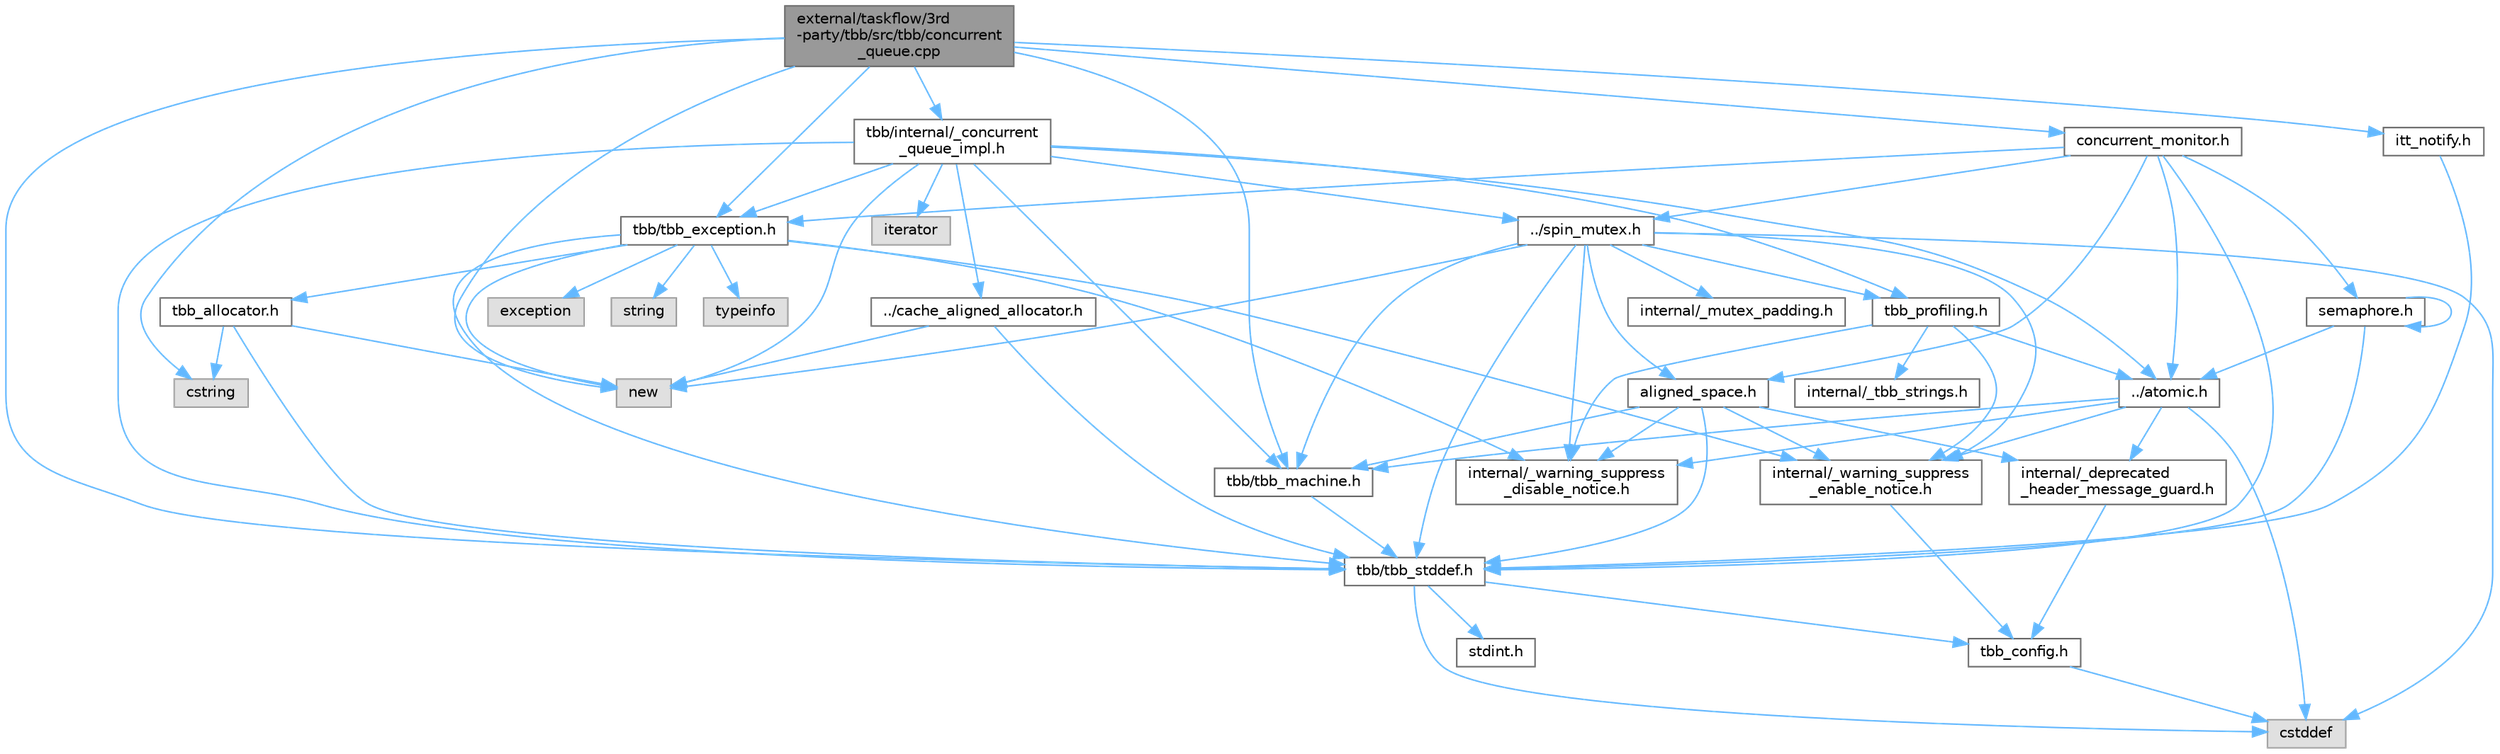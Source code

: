 digraph "external/taskflow/3rd-party/tbb/src/tbb/concurrent_queue.cpp"
{
 // LATEX_PDF_SIZE
  bgcolor="transparent";
  edge [fontname=Helvetica,fontsize=10,labelfontname=Helvetica,labelfontsize=10];
  node [fontname=Helvetica,fontsize=10,shape=box,height=0.2,width=0.4];
  Node1 [id="Node000001",label="external/taskflow/3rd\l-party/tbb/src/tbb/concurrent\l_queue.cpp",height=0.2,width=0.4,color="gray40", fillcolor="grey60", style="filled", fontcolor="black",tooltip=" "];
  Node1 -> Node2 [id="edge71_Node000001_Node000002",color="steelblue1",style="solid",tooltip=" "];
  Node2 [id="Node000002",label="tbb/tbb_stddef.h",height=0.2,width=0.4,color="grey40", fillcolor="white", style="filled",URL="$tbb__stddef_8h.html",tooltip=" "];
  Node2 -> Node3 [id="edge72_Node000002_Node000003",color="steelblue1",style="solid",tooltip=" "];
  Node3 [id="Node000003",label="tbb_config.h",height=0.2,width=0.4,color="grey40", fillcolor="white", style="filled",URL="$tbb__config_8h.html",tooltip=" "];
  Node3 -> Node4 [id="edge73_Node000003_Node000004",color="steelblue1",style="solid",tooltip=" "];
  Node4 [id="Node000004",label="cstddef",height=0.2,width=0.4,color="grey60", fillcolor="#E0E0E0", style="filled",tooltip=" "];
  Node2 -> Node4 [id="edge74_Node000002_Node000004",color="steelblue1",style="solid",tooltip=" "];
  Node2 -> Node5 [id="edge75_Node000002_Node000005",color="steelblue1",style="solid",tooltip=" "];
  Node5 [id="Node000005",label="stdint.h",height=0.2,width=0.4,color="grey40", fillcolor="white", style="filled",URL="$stdint_8h.html",tooltip=" "];
  Node1 -> Node6 [id="edge76_Node000001_Node000006",color="steelblue1",style="solid",tooltip=" "];
  Node6 [id="Node000006",label="tbb/tbb_machine.h",height=0.2,width=0.4,color="grey40", fillcolor="white", style="filled",URL="$tbb__machine_8h.html",tooltip=" "];
  Node6 -> Node2 [id="edge77_Node000006_Node000002",color="steelblue1",style="solid",tooltip=" "];
  Node1 -> Node7 [id="edge78_Node000001_Node000007",color="steelblue1",style="solid",tooltip=" "];
  Node7 [id="Node000007",label="tbb/tbb_exception.h",height=0.2,width=0.4,color="grey40", fillcolor="white", style="filled",URL="$tbb__exception_8h.html",tooltip=" "];
  Node7 -> Node8 [id="edge79_Node000007_Node000008",color="steelblue1",style="solid",tooltip=" "];
  Node8 [id="Node000008",label="internal/_warning_suppress\l_enable_notice.h",height=0.2,width=0.4,color="grey40", fillcolor="white", style="filled",URL="$__warning__suppress__enable__notice_8h.html",tooltip=" "];
  Node8 -> Node3 [id="edge80_Node000008_Node000003",color="steelblue1",style="solid",tooltip=" "];
  Node7 -> Node2 [id="edge81_Node000007_Node000002",color="steelblue1",style="solid",tooltip=" "];
  Node7 -> Node9 [id="edge82_Node000007_Node000009",color="steelblue1",style="solid",tooltip=" "];
  Node9 [id="Node000009",label="exception",height=0.2,width=0.4,color="grey60", fillcolor="#E0E0E0", style="filled",tooltip=" "];
  Node7 -> Node10 [id="edge83_Node000007_Node000010",color="steelblue1",style="solid",tooltip=" "];
  Node10 [id="Node000010",label="new",height=0.2,width=0.4,color="grey60", fillcolor="#E0E0E0", style="filled",tooltip=" "];
  Node7 -> Node11 [id="edge84_Node000007_Node000011",color="steelblue1",style="solid",tooltip=" "];
  Node11 [id="Node000011",label="string",height=0.2,width=0.4,color="grey60", fillcolor="#E0E0E0", style="filled",tooltip=" "];
  Node7 -> Node12 [id="edge85_Node000007_Node000012",color="steelblue1",style="solid",tooltip=" "];
  Node12 [id="Node000012",label="tbb_allocator.h",height=0.2,width=0.4,color="grey40", fillcolor="white", style="filled",URL="$tbb__allocator_8h.html",tooltip=" "];
  Node12 -> Node2 [id="edge86_Node000012_Node000002",color="steelblue1",style="solid",tooltip=" "];
  Node12 -> Node10 [id="edge87_Node000012_Node000010",color="steelblue1",style="solid",tooltip=" "];
  Node12 -> Node13 [id="edge88_Node000012_Node000013",color="steelblue1",style="solid",tooltip=" "];
  Node13 [id="Node000013",label="cstring",height=0.2,width=0.4,color="grey60", fillcolor="#E0E0E0", style="filled",tooltip=" "];
  Node7 -> Node14 [id="edge89_Node000007_Node000014",color="steelblue1",style="solid",tooltip=" "];
  Node14 [id="Node000014",label="typeinfo",height=0.2,width=0.4,color="grey60", fillcolor="#E0E0E0", style="filled",tooltip=" "];
  Node7 -> Node15 [id="edge90_Node000007_Node000015",color="steelblue1",style="solid",tooltip=" "];
  Node15 [id="Node000015",label="internal/_warning_suppress\l_disable_notice.h",height=0.2,width=0.4,color="grey40", fillcolor="white", style="filled",URL="$__warning__suppress__disable__notice_8h.html",tooltip=" "];
  Node1 -> Node16 [id="edge91_Node000001_Node000016",color="steelblue1",style="solid",tooltip=" "];
  Node16 [id="Node000016",label="tbb/internal/_concurrent\l_queue_impl.h",height=0.2,width=0.4,color="grey40", fillcolor="white", style="filled",URL="$__concurrent__queue__impl_8h.html",tooltip=" "];
  Node16 -> Node2 [id="edge92_Node000016_Node000002",color="steelblue1",style="solid",tooltip=" "];
  Node16 -> Node6 [id="edge93_Node000016_Node000006",color="steelblue1",style="solid",tooltip=" "];
  Node16 -> Node17 [id="edge94_Node000016_Node000017",color="steelblue1",style="solid",tooltip=" "];
  Node17 [id="Node000017",label="../atomic.h",height=0.2,width=0.4,color="grey40", fillcolor="white", style="filled",URL="$external_2taskflow_23rd-party_2tbb_2include_2tbb_2atomic_8h.html",tooltip=" "];
  Node17 -> Node18 [id="edge95_Node000017_Node000018",color="steelblue1",style="solid",tooltip=" "];
  Node18 [id="Node000018",label="internal/_deprecated\l_header_message_guard.h",height=0.2,width=0.4,color="grey40", fillcolor="white", style="filled",URL="$__deprecated__header__message__guard_8h.html",tooltip=" "];
  Node18 -> Node3 [id="edge96_Node000018_Node000003",color="steelblue1",style="solid",tooltip=" "];
  Node17 -> Node8 [id="edge97_Node000017_Node000008",color="steelblue1",style="solid",tooltip=" "];
  Node17 -> Node4 [id="edge98_Node000017_Node000004",color="steelblue1",style="solid",tooltip=" "];
  Node17 -> Node6 [id="edge99_Node000017_Node000006",color="steelblue1",style="solid",tooltip=" "];
  Node17 -> Node15 [id="edge100_Node000017_Node000015",color="steelblue1",style="solid",tooltip=" "];
  Node16 -> Node19 [id="edge101_Node000016_Node000019",color="steelblue1",style="solid",tooltip=" "];
  Node19 [id="Node000019",label="../spin_mutex.h",height=0.2,width=0.4,color="grey40", fillcolor="white", style="filled",URL="$external_2taskflow_23rd-party_2tbb_2include_2tbb_2spin__mutex_8h.html",tooltip=" "];
  Node19 -> Node8 [id="edge102_Node000019_Node000008",color="steelblue1",style="solid",tooltip=" "];
  Node19 -> Node4 [id="edge103_Node000019_Node000004",color="steelblue1",style="solid",tooltip=" "];
  Node19 -> Node10 [id="edge104_Node000019_Node000010",color="steelblue1",style="solid",tooltip=" "];
  Node19 -> Node20 [id="edge105_Node000019_Node000020",color="steelblue1",style="solid",tooltip=" "];
  Node20 [id="Node000020",label="aligned_space.h",height=0.2,width=0.4,color="grey40", fillcolor="white", style="filled",URL="$aligned__space_8h.html",tooltip=" "];
  Node20 -> Node18 [id="edge106_Node000020_Node000018",color="steelblue1",style="solid",tooltip=" "];
  Node20 -> Node8 [id="edge107_Node000020_Node000008",color="steelblue1",style="solid",tooltip=" "];
  Node20 -> Node2 [id="edge108_Node000020_Node000002",color="steelblue1",style="solid",tooltip=" "];
  Node20 -> Node6 [id="edge109_Node000020_Node000006",color="steelblue1",style="solid",tooltip=" "];
  Node20 -> Node15 [id="edge110_Node000020_Node000015",color="steelblue1",style="solid",tooltip=" "];
  Node19 -> Node2 [id="edge111_Node000019_Node000002",color="steelblue1",style="solid",tooltip=" "];
  Node19 -> Node6 [id="edge112_Node000019_Node000006",color="steelblue1",style="solid",tooltip=" "];
  Node19 -> Node21 [id="edge113_Node000019_Node000021",color="steelblue1",style="solid",tooltip=" "];
  Node21 [id="Node000021",label="tbb_profiling.h",height=0.2,width=0.4,color="grey40", fillcolor="white", style="filled",URL="$tbb__profiling_8h.html",tooltip=" "];
  Node21 -> Node8 [id="edge114_Node000021_Node000008",color="steelblue1",style="solid",tooltip=" "];
  Node21 -> Node22 [id="edge115_Node000021_Node000022",color="steelblue1",style="solid",tooltip=" "];
  Node22 [id="Node000022",label="internal/_tbb_strings.h",height=0.2,width=0.4,color="grey40", fillcolor="white", style="filled",URL="$__tbb__strings_8h.html",tooltip=" "];
  Node21 -> Node17 [id="edge116_Node000021_Node000017",color="steelblue1",style="solid",tooltip=" "];
  Node21 -> Node15 [id="edge117_Node000021_Node000015",color="steelblue1",style="solid",tooltip=" "];
  Node19 -> Node23 [id="edge118_Node000019_Node000023",color="steelblue1",style="solid",tooltip=" "];
  Node23 [id="Node000023",label="internal/_mutex_padding.h",height=0.2,width=0.4,color="grey40", fillcolor="white", style="filled",URL="$__mutex__padding_8h.html",tooltip=" "];
  Node19 -> Node15 [id="edge119_Node000019_Node000015",color="steelblue1",style="solid",tooltip=" "];
  Node16 -> Node24 [id="edge120_Node000016_Node000024",color="steelblue1",style="solid",tooltip=" "];
  Node24 [id="Node000024",label="../cache_aligned_allocator.h",height=0.2,width=0.4,color="grey40", fillcolor="white", style="filled",URL="$cache__aligned__allocator_8h.html",tooltip=" "];
  Node24 -> Node10 [id="edge121_Node000024_Node000010",color="steelblue1",style="solid",tooltip=" "];
  Node24 -> Node2 [id="edge122_Node000024_Node000002",color="steelblue1",style="solid",tooltip=" "];
  Node16 -> Node7 [id="edge123_Node000016_Node000007",color="steelblue1",style="solid",tooltip=" "];
  Node16 -> Node21 [id="edge124_Node000016_Node000021",color="steelblue1",style="solid",tooltip=" "];
  Node16 -> Node10 [id="edge125_Node000016_Node000010",color="steelblue1",style="solid",tooltip=" "];
  Node16 -> Node25 [id="edge126_Node000016_Node000025",color="steelblue1",style="solid",tooltip=" "];
  Node25 [id="Node000025",label="iterator",height=0.2,width=0.4,color="grey60", fillcolor="#E0E0E0", style="filled",tooltip=" "];
  Node1 -> Node26 [id="edge127_Node000001_Node000026",color="steelblue1",style="solid",tooltip=" "];
  Node26 [id="Node000026",label="concurrent_monitor.h",height=0.2,width=0.4,color="grey40", fillcolor="white", style="filled",URL="$concurrent__monitor_8h.html",tooltip=" "];
  Node26 -> Node2 [id="edge128_Node000026_Node000002",color="steelblue1",style="solid",tooltip=" "];
  Node26 -> Node17 [id="edge129_Node000026_Node000017",color="steelblue1",style="solid",tooltip=" "];
  Node26 -> Node19 [id="edge130_Node000026_Node000019",color="steelblue1",style="solid",tooltip=" "];
  Node26 -> Node7 [id="edge131_Node000026_Node000007",color="steelblue1",style="solid",tooltip=" "];
  Node26 -> Node20 [id="edge132_Node000026_Node000020",color="steelblue1",style="solid",tooltip=" "];
  Node26 -> Node27 [id="edge133_Node000026_Node000027",color="steelblue1",style="solid",tooltip=" "];
  Node27 [id="Node000027",label="semaphore.h",height=0.2,width=0.4,color="grey40", fillcolor="white", style="filled",URL="$semaphore_8h.html",tooltip=" "];
  Node27 -> Node17 [id="edge134_Node000027_Node000017",color="steelblue1",style="solid",tooltip=" "];
  Node27 -> Node2 [id="edge135_Node000027_Node000002",color="steelblue1",style="solid",tooltip=" "];
  Node27 -> Node27 [id="edge136_Node000027_Node000027",color="steelblue1",style="solid",tooltip=" "];
  Node1 -> Node28 [id="edge137_Node000001_Node000028",color="steelblue1",style="solid",tooltip=" "];
  Node28 [id="Node000028",label="itt_notify.h",height=0.2,width=0.4,color="grey40", fillcolor="white", style="filled",URL="$itt__notify_8h.html",tooltip=" "];
  Node28 -> Node2 [id="edge138_Node000028_Node000002",color="steelblue1",style="solid",tooltip=" "];
  Node1 -> Node10 [id="edge139_Node000001_Node000010",color="steelblue1",style="solid",tooltip=" "];
  Node1 -> Node13 [id="edge140_Node000001_Node000013",color="steelblue1",style="solid",tooltip=" "];
}

